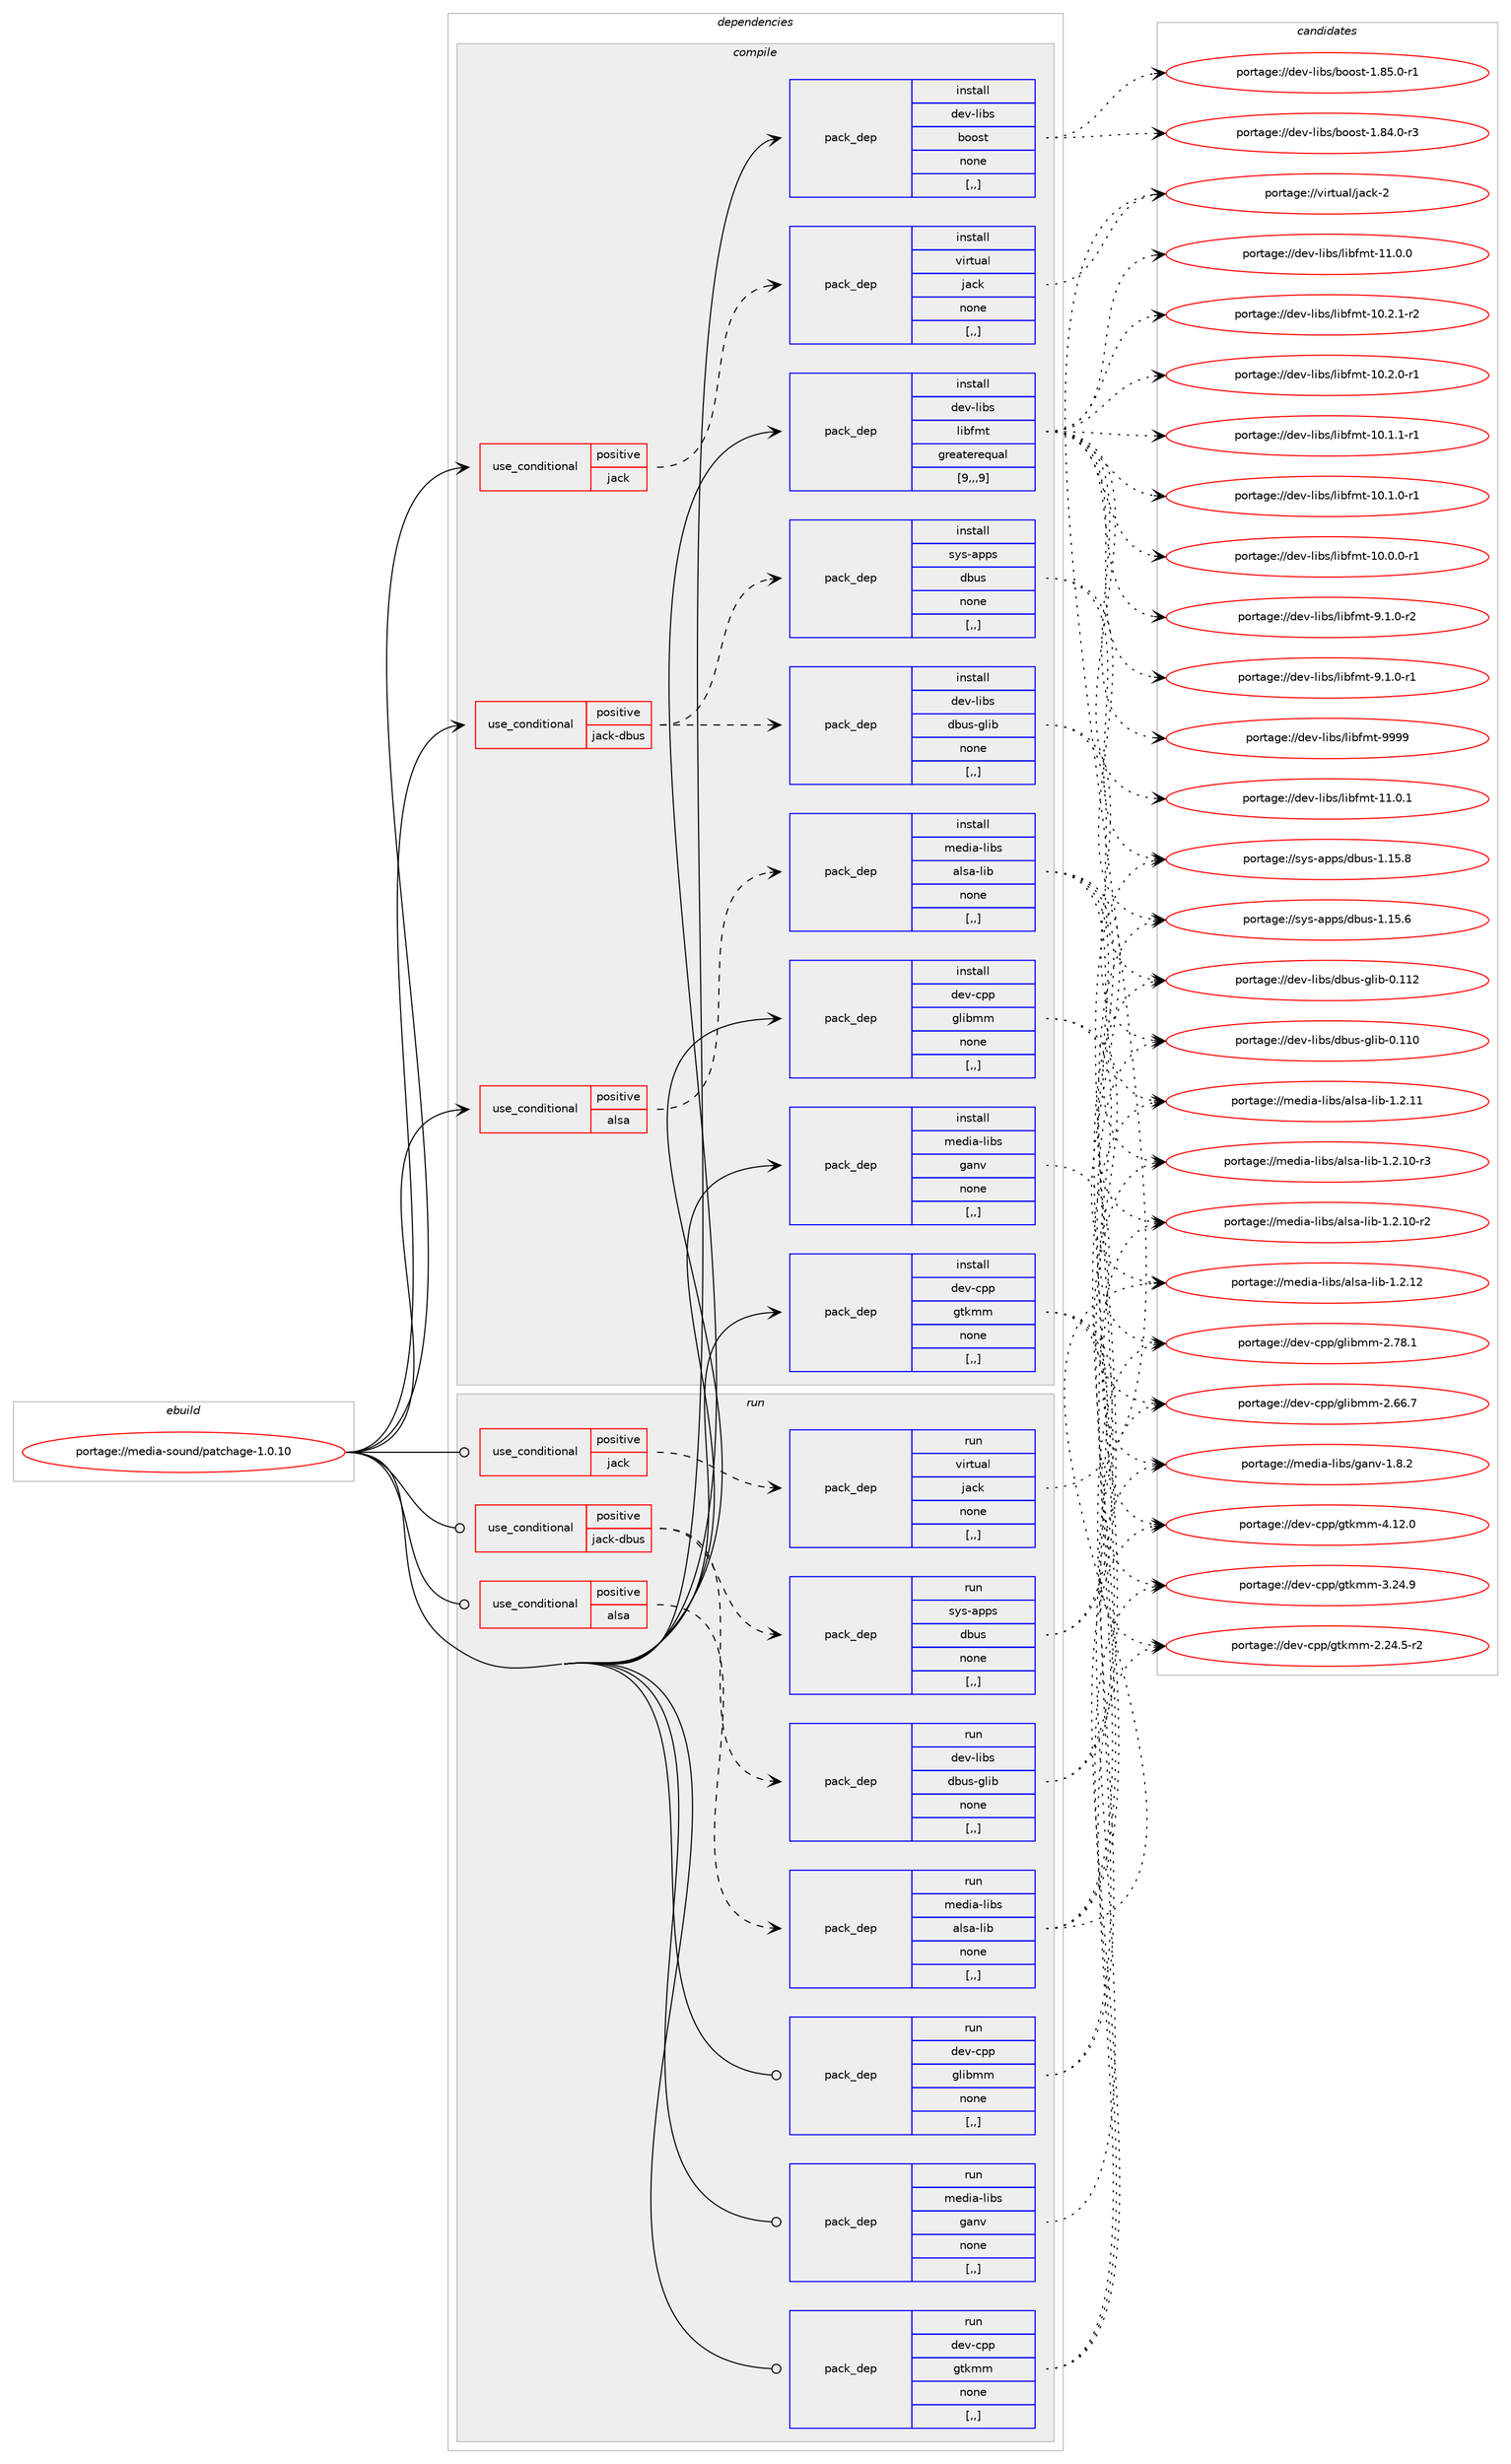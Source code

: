 digraph prolog {

# *************
# Graph options
# *************

newrank=true;
concentrate=true;
compound=true;
graph [rankdir=LR,fontname=Helvetica,fontsize=10,ranksep=1.5];#, ranksep=2.5, nodesep=0.2];
edge  [arrowhead=vee];
node  [fontname=Helvetica,fontsize=10];

# **********
# The ebuild
# **********

subgraph cluster_leftcol {
color=gray;
label=<<i>ebuild</i>>;
id [label="portage://media-sound/patchage-1.0.10", color=red, width=4, href="../media-sound/patchage-1.0.10.svg"];
}

# ****************
# The dependencies
# ****************

subgraph cluster_midcol {
color=gray;
label=<<i>dependencies</i>>;
subgraph cluster_compile {
fillcolor="#eeeeee";
style=filled;
label=<<i>compile</i>>;
subgraph cond80408 {
dependency317488 [label=<<TABLE BORDER="0" CELLBORDER="1" CELLSPACING="0" CELLPADDING="4"><TR><TD ROWSPAN="3" CELLPADDING="10">use_conditional</TD></TR><TR><TD>positive</TD></TR><TR><TD>alsa</TD></TR></TABLE>>, shape=none, color=red];
subgraph pack234596 {
dependency317489 [label=<<TABLE BORDER="0" CELLBORDER="1" CELLSPACING="0" CELLPADDING="4" WIDTH="220"><TR><TD ROWSPAN="6" CELLPADDING="30">pack_dep</TD></TR><TR><TD WIDTH="110">install</TD></TR><TR><TD>media-libs</TD></TR><TR><TD>alsa-lib</TD></TR><TR><TD>none</TD></TR><TR><TD>[,,]</TD></TR></TABLE>>, shape=none, color=blue];
}
dependency317488:e -> dependency317489:w [weight=20,style="dashed",arrowhead="vee"];
}
id:e -> dependency317488:w [weight=20,style="solid",arrowhead="vee"];
subgraph cond80409 {
dependency317490 [label=<<TABLE BORDER="0" CELLBORDER="1" CELLSPACING="0" CELLPADDING="4"><TR><TD ROWSPAN="3" CELLPADDING="10">use_conditional</TD></TR><TR><TD>positive</TD></TR><TR><TD>jack</TD></TR></TABLE>>, shape=none, color=red];
subgraph pack234597 {
dependency317491 [label=<<TABLE BORDER="0" CELLBORDER="1" CELLSPACING="0" CELLPADDING="4" WIDTH="220"><TR><TD ROWSPAN="6" CELLPADDING="30">pack_dep</TD></TR><TR><TD WIDTH="110">install</TD></TR><TR><TD>virtual</TD></TR><TR><TD>jack</TD></TR><TR><TD>none</TD></TR><TR><TD>[,,]</TD></TR></TABLE>>, shape=none, color=blue];
}
dependency317490:e -> dependency317491:w [weight=20,style="dashed",arrowhead="vee"];
}
id:e -> dependency317490:w [weight=20,style="solid",arrowhead="vee"];
subgraph cond80410 {
dependency317492 [label=<<TABLE BORDER="0" CELLBORDER="1" CELLSPACING="0" CELLPADDING="4"><TR><TD ROWSPAN="3" CELLPADDING="10">use_conditional</TD></TR><TR><TD>positive</TD></TR><TR><TD>jack-dbus</TD></TR></TABLE>>, shape=none, color=red];
subgraph pack234598 {
dependency317493 [label=<<TABLE BORDER="0" CELLBORDER="1" CELLSPACING="0" CELLPADDING="4" WIDTH="220"><TR><TD ROWSPAN="6" CELLPADDING="30">pack_dep</TD></TR><TR><TD WIDTH="110">install</TD></TR><TR><TD>dev-libs</TD></TR><TR><TD>dbus-glib</TD></TR><TR><TD>none</TD></TR><TR><TD>[,,]</TD></TR></TABLE>>, shape=none, color=blue];
}
dependency317492:e -> dependency317493:w [weight=20,style="dashed",arrowhead="vee"];
subgraph pack234599 {
dependency317494 [label=<<TABLE BORDER="0" CELLBORDER="1" CELLSPACING="0" CELLPADDING="4" WIDTH="220"><TR><TD ROWSPAN="6" CELLPADDING="30">pack_dep</TD></TR><TR><TD WIDTH="110">install</TD></TR><TR><TD>sys-apps</TD></TR><TR><TD>dbus</TD></TR><TR><TD>none</TD></TR><TR><TD>[,,]</TD></TR></TABLE>>, shape=none, color=blue];
}
dependency317492:e -> dependency317494:w [weight=20,style="dashed",arrowhead="vee"];
}
id:e -> dependency317492:w [weight=20,style="solid",arrowhead="vee"];
subgraph pack234600 {
dependency317495 [label=<<TABLE BORDER="0" CELLBORDER="1" CELLSPACING="0" CELLPADDING="4" WIDTH="220"><TR><TD ROWSPAN="6" CELLPADDING="30">pack_dep</TD></TR><TR><TD WIDTH="110">install</TD></TR><TR><TD>dev-cpp</TD></TR><TR><TD>glibmm</TD></TR><TR><TD>none</TD></TR><TR><TD>[,,]</TD></TR></TABLE>>, shape=none, color=blue];
}
id:e -> dependency317495:w [weight=20,style="solid",arrowhead="vee"];
subgraph pack234601 {
dependency317496 [label=<<TABLE BORDER="0" CELLBORDER="1" CELLSPACING="0" CELLPADDING="4" WIDTH="220"><TR><TD ROWSPAN="6" CELLPADDING="30">pack_dep</TD></TR><TR><TD WIDTH="110">install</TD></TR><TR><TD>dev-cpp</TD></TR><TR><TD>gtkmm</TD></TR><TR><TD>none</TD></TR><TR><TD>[,,]</TD></TR></TABLE>>, shape=none, color=blue];
}
id:e -> dependency317496:w [weight=20,style="solid",arrowhead="vee"];
subgraph pack234602 {
dependency317497 [label=<<TABLE BORDER="0" CELLBORDER="1" CELLSPACING="0" CELLPADDING="4" WIDTH="220"><TR><TD ROWSPAN="6" CELLPADDING="30">pack_dep</TD></TR><TR><TD WIDTH="110">install</TD></TR><TR><TD>dev-libs</TD></TR><TR><TD>boost</TD></TR><TR><TD>none</TD></TR><TR><TD>[,,]</TD></TR></TABLE>>, shape=none, color=blue];
}
id:e -> dependency317497:w [weight=20,style="solid",arrowhead="vee"];
subgraph pack234603 {
dependency317498 [label=<<TABLE BORDER="0" CELLBORDER="1" CELLSPACING="0" CELLPADDING="4" WIDTH="220"><TR><TD ROWSPAN="6" CELLPADDING="30">pack_dep</TD></TR><TR><TD WIDTH="110">install</TD></TR><TR><TD>dev-libs</TD></TR><TR><TD>libfmt</TD></TR><TR><TD>greaterequal</TD></TR><TR><TD>[9,,,9]</TD></TR></TABLE>>, shape=none, color=blue];
}
id:e -> dependency317498:w [weight=20,style="solid",arrowhead="vee"];
subgraph pack234604 {
dependency317499 [label=<<TABLE BORDER="0" CELLBORDER="1" CELLSPACING="0" CELLPADDING="4" WIDTH="220"><TR><TD ROWSPAN="6" CELLPADDING="30">pack_dep</TD></TR><TR><TD WIDTH="110">install</TD></TR><TR><TD>media-libs</TD></TR><TR><TD>ganv</TD></TR><TR><TD>none</TD></TR><TR><TD>[,,]</TD></TR></TABLE>>, shape=none, color=blue];
}
id:e -> dependency317499:w [weight=20,style="solid",arrowhead="vee"];
}
subgraph cluster_compileandrun {
fillcolor="#eeeeee";
style=filled;
label=<<i>compile and run</i>>;
}
subgraph cluster_run {
fillcolor="#eeeeee";
style=filled;
label=<<i>run</i>>;
subgraph cond80411 {
dependency317500 [label=<<TABLE BORDER="0" CELLBORDER="1" CELLSPACING="0" CELLPADDING="4"><TR><TD ROWSPAN="3" CELLPADDING="10">use_conditional</TD></TR><TR><TD>positive</TD></TR><TR><TD>alsa</TD></TR></TABLE>>, shape=none, color=red];
subgraph pack234605 {
dependency317501 [label=<<TABLE BORDER="0" CELLBORDER="1" CELLSPACING="0" CELLPADDING="4" WIDTH="220"><TR><TD ROWSPAN="6" CELLPADDING="30">pack_dep</TD></TR><TR><TD WIDTH="110">run</TD></TR><TR><TD>media-libs</TD></TR><TR><TD>alsa-lib</TD></TR><TR><TD>none</TD></TR><TR><TD>[,,]</TD></TR></TABLE>>, shape=none, color=blue];
}
dependency317500:e -> dependency317501:w [weight=20,style="dashed",arrowhead="vee"];
}
id:e -> dependency317500:w [weight=20,style="solid",arrowhead="odot"];
subgraph cond80412 {
dependency317502 [label=<<TABLE BORDER="0" CELLBORDER="1" CELLSPACING="0" CELLPADDING="4"><TR><TD ROWSPAN="3" CELLPADDING="10">use_conditional</TD></TR><TR><TD>positive</TD></TR><TR><TD>jack</TD></TR></TABLE>>, shape=none, color=red];
subgraph pack234606 {
dependency317503 [label=<<TABLE BORDER="0" CELLBORDER="1" CELLSPACING="0" CELLPADDING="4" WIDTH="220"><TR><TD ROWSPAN="6" CELLPADDING="30">pack_dep</TD></TR><TR><TD WIDTH="110">run</TD></TR><TR><TD>virtual</TD></TR><TR><TD>jack</TD></TR><TR><TD>none</TD></TR><TR><TD>[,,]</TD></TR></TABLE>>, shape=none, color=blue];
}
dependency317502:e -> dependency317503:w [weight=20,style="dashed",arrowhead="vee"];
}
id:e -> dependency317502:w [weight=20,style="solid",arrowhead="odot"];
subgraph cond80413 {
dependency317504 [label=<<TABLE BORDER="0" CELLBORDER="1" CELLSPACING="0" CELLPADDING="4"><TR><TD ROWSPAN="3" CELLPADDING="10">use_conditional</TD></TR><TR><TD>positive</TD></TR><TR><TD>jack-dbus</TD></TR></TABLE>>, shape=none, color=red];
subgraph pack234607 {
dependency317505 [label=<<TABLE BORDER="0" CELLBORDER="1" CELLSPACING="0" CELLPADDING="4" WIDTH="220"><TR><TD ROWSPAN="6" CELLPADDING="30">pack_dep</TD></TR><TR><TD WIDTH="110">run</TD></TR><TR><TD>dev-libs</TD></TR><TR><TD>dbus-glib</TD></TR><TR><TD>none</TD></TR><TR><TD>[,,]</TD></TR></TABLE>>, shape=none, color=blue];
}
dependency317504:e -> dependency317505:w [weight=20,style="dashed",arrowhead="vee"];
subgraph pack234608 {
dependency317506 [label=<<TABLE BORDER="0" CELLBORDER="1" CELLSPACING="0" CELLPADDING="4" WIDTH="220"><TR><TD ROWSPAN="6" CELLPADDING="30">pack_dep</TD></TR><TR><TD WIDTH="110">run</TD></TR><TR><TD>sys-apps</TD></TR><TR><TD>dbus</TD></TR><TR><TD>none</TD></TR><TR><TD>[,,]</TD></TR></TABLE>>, shape=none, color=blue];
}
dependency317504:e -> dependency317506:w [weight=20,style="dashed",arrowhead="vee"];
}
id:e -> dependency317504:w [weight=20,style="solid",arrowhead="odot"];
subgraph pack234609 {
dependency317507 [label=<<TABLE BORDER="0" CELLBORDER="1" CELLSPACING="0" CELLPADDING="4" WIDTH="220"><TR><TD ROWSPAN="6" CELLPADDING="30">pack_dep</TD></TR><TR><TD WIDTH="110">run</TD></TR><TR><TD>dev-cpp</TD></TR><TR><TD>glibmm</TD></TR><TR><TD>none</TD></TR><TR><TD>[,,]</TD></TR></TABLE>>, shape=none, color=blue];
}
id:e -> dependency317507:w [weight=20,style="solid",arrowhead="odot"];
subgraph pack234610 {
dependency317508 [label=<<TABLE BORDER="0" CELLBORDER="1" CELLSPACING="0" CELLPADDING="4" WIDTH="220"><TR><TD ROWSPAN="6" CELLPADDING="30">pack_dep</TD></TR><TR><TD WIDTH="110">run</TD></TR><TR><TD>dev-cpp</TD></TR><TR><TD>gtkmm</TD></TR><TR><TD>none</TD></TR><TR><TD>[,,]</TD></TR></TABLE>>, shape=none, color=blue];
}
id:e -> dependency317508:w [weight=20,style="solid",arrowhead="odot"];
subgraph pack234611 {
dependency317509 [label=<<TABLE BORDER="0" CELLBORDER="1" CELLSPACING="0" CELLPADDING="4" WIDTH="220"><TR><TD ROWSPAN="6" CELLPADDING="30">pack_dep</TD></TR><TR><TD WIDTH="110">run</TD></TR><TR><TD>media-libs</TD></TR><TR><TD>ganv</TD></TR><TR><TD>none</TD></TR><TR><TD>[,,]</TD></TR></TABLE>>, shape=none, color=blue];
}
id:e -> dependency317509:w [weight=20,style="solid",arrowhead="odot"];
}
}

# **************
# The candidates
# **************

subgraph cluster_choices {
rank=same;
color=gray;
label=<<i>candidates</i>>;

subgraph choice234596 {
color=black;
nodesep=1;
choice109101100105974510810598115479710811597451081059845494650464950 [label="portage://media-libs/alsa-lib-1.2.12", color=red, width=4,href="../media-libs/alsa-lib-1.2.12.svg"];
choice109101100105974510810598115479710811597451081059845494650464949 [label="portage://media-libs/alsa-lib-1.2.11", color=red, width=4,href="../media-libs/alsa-lib-1.2.11.svg"];
choice1091011001059745108105981154797108115974510810598454946504649484511451 [label="portage://media-libs/alsa-lib-1.2.10-r3", color=red, width=4,href="../media-libs/alsa-lib-1.2.10-r3.svg"];
choice1091011001059745108105981154797108115974510810598454946504649484511450 [label="portage://media-libs/alsa-lib-1.2.10-r2", color=red, width=4,href="../media-libs/alsa-lib-1.2.10-r2.svg"];
dependency317489:e -> choice109101100105974510810598115479710811597451081059845494650464950:w [style=dotted,weight="100"];
dependency317489:e -> choice109101100105974510810598115479710811597451081059845494650464949:w [style=dotted,weight="100"];
dependency317489:e -> choice1091011001059745108105981154797108115974510810598454946504649484511451:w [style=dotted,weight="100"];
dependency317489:e -> choice1091011001059745108105981154797108115974510810598454946504649484511450:w [style=dotted,weight="100"];
}
subgraph choice234597 {
color=black;
nodesep=1;
choice118105114116117971084710697991074550 [label="portage://virtual/jack-2", color=red, width=4,href="../virtual/jack-2.svg"];
dependency317491:e -> choice118105114116117971084710697991074550:w [style=dotted,weight="100"];
}
subgraph choice234598 {
color=black;
nodesep=1;
choice100101118451081059811547100981171154510310810598454846494950 [label="portage://dev-libs/dbus-glib-0.112", color=red, width=4,href="../dev-libs/dbus-glib-0.112.svg"];
choice100101118451081059811547100981171154510310810598454846494948 [label="portage://dev-libs/dbus-glib-0.110", color=red, width=4,href="../dev-libs/dbus-glib-0.110.svg"];
dependency317493:e -> choice100101118451081059811547100981171154510310810598454846494950:w [style=dotted,weight="100"];
dependency317493:e -> choice100101118451081059811547100981171154510310810598454846494948:w [style=dotted,weight="100"];
}
subgraph choice234599 {
color=black;
nodesep=1;
choice1151211154597112112115471009811711545494649534656 [label="portage://sys-apps/dbus-1.15.8", color=red, width=4,href="../sys-apps/dbus-1.15.8.svg"];
choice1151211154597112112115471009811711545494649534654 [label="portage://sys-apps/dbus-1.15.6", color=red, width=4,href="../sys-apps/dbus-1.15.6.svg"];
dependency317494:e -> choice1151211154597112112115471009811711545494649534656:w [style=dotted,weight="100"];
dependency317494:e -> choice1151211154597112112115471009811711545494649534654:w [style=dotted,weight="100"];
}
subgraph choice234600 {
color=black;
nodesep=1;
choice1001011184599112112471031081059810910945504655564649 [label="portage://dev-cpp/glibmm-2.78.1", color=red, width=4,href="../dev-cpp/glibmm-2.78.1.svg"];
choice1001011184599112112471031081059810910945504654544655 [label="portage://dev-cpp/glibmm-2.66.7", color=red, width=4,href="../dev-cpp/glibmm-2.66.7.svg"];
dependency317495:e -> choice1001011184599112112471031081059810910945504655564649:w [style=dotted,weight="100"];
dependency317495:e -> choice1001011184599112112471031081059810910945504654544655:w [style=dotted,weight="100"];
}
subgraph choice234601 {
color=black;
nodesep=1;
choice10010111845991121124710311610710910945524649504648 [label="portage://dev-cpp/gtkmm-4.12.0", color=red, width=4,href="../dev-cpp/gtkmm-4.12.0.svg"];
choice10010111845991121124710311610710910945514650524657 [label="portage://dev-cpp/gtkmm-3.24.9", color=red, width=4,href="../dev-cpp/gtkmm-3.24.9.svg"];
choice100101118459911211247103116107109109455046505246534511450 [label="portage://dev-cpp/gtkmm-2.24.5-r2", color=red, width=4,href="../dev-cpp/gtkmm-2.24.5-r2.svg"];
dependency317496:e -> choice10010111845991121124710311610710910945524649504648:w [style=dotted,weight="100"];
dependency317496:e -> choice10010111845991121124710311610710910945514650524657:w [style=dotted,weight="100"];
dependency317496:e -> choice100101118459911211247103116107109109455046505246534511450:w [style=dotted,weight="100"];
}
subgraph choice234602 {
color=black;
nodesep=1;
choice10010111845108105981154798111111115116454946565346484511449 [label="portage://dev-libs/boost-1.85.0-r1", color=red, width=4,href="../dev-libs/boost-1.85.0-r1.svg"];
choice10010111845108105981154798111111115116454946565246484511451 [label="portage://dev-libs/boost-1.84.0-r3", color=red, width=4,href="../dev-libs/boost-1.84.0-r3.svg"];
dependency317497:e -> choice10010111845108105981154798111111115116454946565346484511449:w [style=dotted,weight="100"];
dependency317497:e -> choice10010111845108105981154798111111115116454946565246484511451:w [style=dotted,weight="100"];
}
subgraph choice234603 {
color=black;
nodesep=1;
choice100101118451081059811547108105981021091164557575757 [label="portage://dev-libs/libfmt-9999", color=red, width=4,href="../dev-libs/libfmt-9999.svg"];
choice1001011184510810598115471081059810210911645494946484649 [label="portage://dev-libs/libfmt-11.0.1", color=red, width=4,href="../dev-libs/libfmt-11.0.1.svg"];
choice1001011184510810598115471081059810210911645494946484648 [label="portage://dev-libs/libfmt-11.0.0", color=red, width=4,href="../dev-libs/libfmt-11.0.0.svg"];
choice10010111845108105981154710810598102109116454948465046494511450 [label="portage://dev-libs/libfmt-10.2.1-r2", color=red, width=4,href="../dev-libs/libfmt-10.2.1-r2.svg"];
choice10010111845108105981154710810598102109116454948465046484511449 [label="portage://dev-libs/libfmt-10.2.0-r1", color=red, width=4,href="../dev-libs/libfmt-10.2.0-r1.svg"];
choice10010111845108105981154710810598102109116454948464946494511449 [label="portage://dev-libs/libfmt-10.1.1-r1", color=red, width=4,href="../dev-libs/libfmt-10.1.1-r1.svg"];
choice10010111845108105981154710810598102109116454948464946484511449 [label="portage://dev-libs/libfmt-10.1.0-r1", color=red, width=4,href="../dev-libs/libfmt-10.1.0-r1.svg"];
choice10010111845108105981154710810598102109116454948464846484511449 [label="portage://dev-libs/libfmt-10.0.0-r1", color=red, width=4,href="../dev-libs/libfmt-10.0.0-r1.svg"];
choice100101118451081059811547108105981021091164557464946484511450 [label="portage://dev-libs/libfmt-9.1.0-r2", color=red, width=4,href="../dev-libs/libfmt-9.1.0-r2.svg"];
choice100101118451081059811547108105981021091164557464946484511449 [label="portage://dev-libs/libfmt-9.1.0-r1", color=red, width=4,href="../dev-libs/libfmt-9.1.0-r1.svg"];
dependency317498:e -> choice100101118451081059811547108105981021091164557575757:w [style=dotted,weight="100"];
dependency317498:e -> choice1001011184510810598115471081059810210911645494946484649:w [style=dotted,weight="100"];
dependency317498:e -> choice1001011184510810598115471081059810210911645494946484648:w [style=dotted,weight="100"];
dependency317498:e -> choice10010111845108105981154710810598102109116454948465046494511450:w [style=dotted,weight="100"];
dependency317498:e -> choice10010111845108105981154710810598102109116454948465046484511449:w [style=dotted,weight="100"];
dependency317498:e -> choice10010111845108105981154710810598102109116454948464946494511449:w [style=dotted,weight="100"];
dependency317498:e -> choice10010111845108105981154710810598102109116454948464946484511449:w [style=dotted,weight="100"];
dependency317498:e -> choice10010111845108105981154710810598102109116454948464846484511449:w [style=dotted,weight="100"];
dependency317498:e -> choice100101118451081059811547108105981021091164557464946484511450:w [style=dotted,weight="100"];
dependency317498:e -> choice100101118451081059811547108105981021091164557464946484511449:w [style=dotted,weight="100"];
}
subgraph choice234604 {
color=black;
nodesep=1;
choice1091011001059745108105981154710397110118454946564650 [label="portage://media-libs/ganv-1.8.2", color=red, width=4,href="../media-libs/ganv-1.8.2.svg"];
dependency317499:e -> choice1091011001059745108105981154710397110118454946564650:w [style=dotted,weight="100"];
}
subgraph choice234605 {
color=black;
nodesep=1;
choice109101100105974510810598115479710811597451081059845494650464950 [label="portage://media-libs/alsa-lib-1.2.12", color=red, width=4,href="../media-libs/alsa-lib-1.2.12.svg"];
choice109101100105974510810598115479710811597451081059845494650464949 [label="portage://media-libs/alsa-lib-1.2.11", color=red, width=4,href="../media-libs/alsa-lib-1.2.11.svg"];
choice1091011001059745108105981154797108115974510810598454946504649484511451 [label="portage://media-libs/alsa-lib-1.2.10-r3", color=red, width=4,href="../media-libs/alsa-lib-1.2.10-r3.svg"];
choice1091011001059745108105981154797108115974510810598454946504649484511450 [label="portage://media-libs/alsa-lib-1.2.10-r2", color=red, width=4,href="../media-libs/alsa-lib-1.2.10-r2.svg"];
dependency317501:e -> choice109101100105974510810598115479710811597451081059845494650464950:w [style=dotted,weight="100"];
dependency317501:e -> choice109101100105974510810598115479710811597451081059845494650464949:w [style=dotted,weight="100"];
dependency317501:e -> choice1091011001059745108105981154797108115974510810598454946504649484511451:w [style=dotted,weight="100"];
dependency317501:e -> choice1091011001059745108105981154797108115974510810598454946504649484511450:w [style=dotted,weight="100"];
}
subgraph choice234606 {
color=black;
nodesep=1;
choice118105114116117971084710697991074550 [label="portage://virtual/jack-2", color=red, width=4,href="../virtual/jack-2.svg"];
dependency317503:e -> choice118105114116117971084710697991074550:w [style=dotted,weight="100"];
}
subgraph choice234607 {
color=black;
nodesep=1;
choice100101118451081059811547100981171154510310810598454846494950 [label="portage://dev-libs/dbus-glib-0.112", color=red, width=4,href="../dev-libs/dbus-glib-0.112.svg"];
choice100101118451081059811547100981171154510310810598454846494948 [label="portage://dev-libs/dbus-glib-0.110", color=red, width=4,href="../dev-libs/dbus-glib-0.110.svg"];
dependency317505:e -> choice100101118451081059811547100981171154510310810598454846494950:w [style=dotted,weight="100"];
dependency317505:e -> choice100101118451081059811547100981171154510310810598454846494948:w [style=dotted,weight="100"];
}
subgraph choice234608 {
color=black;
nodesep=1;
choice1151211154597112112115471009811711545494649534656 [label="portage://sys-apps/dbus-1.15.8", color=red, width=4,href="../sys-apps/dbus-1.15.8.svg"];
choice1151211154597112112115471009811711545494649534654 [label="portage://sys-apps/dbus-1.15.6", color=red, width=4,href="../sys-apps/dbus-1.15.6.svg"];
dependency317506:e -> choice1151211154597112112115471009811711545494649534656:w [style=dotted,weight="100"];
dependency317506:e -> choice1151211154597112112115471009811711545494649534654:w [style=dotted,weight="100"];
}
subgraph choice234609 {
color=black;
nodesep=1;
choice1001011184599112112471031081059810910945504655564649 [label="portage://dev-cpp/glibmm-2.78.1", color=red, width=4,href="../dev-cpp/glibmm-2.78.1.svg"];
choice1001011184599112112471031081059810910945504654544655 [label="portage://dev-cpp/glibmm-2.66.7", color=red, width=4,href="../dev-cpp/glibmm-2.66.7.svg"];
dependency317507:e -> choice1001011184599112112471031081059810910945504655564649:w [style=dotted,weight="100"];
dependency317507:e -> choice1001011184599112112471031081059810910945504654544655:w [style=dotted,weight="100"];
}
subgraph choice234610 {
color=black;
nodesep=1;
choice10010111845991121124710311610710910945524649504648 [label="portage://dev-cpp/gtkmm-4.12.0", color=red, width=4,href="../dev-cpp/gtkmm-4.12.0.svg"];
choice10010111845991121124710311610710910945514650524657 [label="portage://dev-cpp/gtkmm-3.24.9", color=red, width=4,href="../dev-cpp/gtkmm-3.24.9.svg"];
choice100101118459911211247103116107109109455046505246534511450 [label="portage://dev-cpp/gtkmm-2.24.5-r2", color=red, width=4,href="../dev-cpp/gtkmm-2.24.5-r2.svg"];
dependency317508:e -> choice10010111845991121124710311610710910945524649504648:w [style=dotted,weight="100"];
dependency317508:e -> choice10010111845991121124710311610710910945514650524657:w [style=dotted,weight="100"];
dependency317508:e -> choice100101118459911211247103116107109109455046505246534511450:w [style=dotted,weight="100"];
}
subgraph choice234611 {
color=black;
nodesep=1;
choice1091011001059745108105981154710397110118454946564650 [label="portage://media-libs/ganv-1.8.2", color=red, width=4,href="../media-libs/ganv-1.8.2.svg"];
dependency317509:e -> choice1091011001059745108105981154710397110118454946564650:w [style=dotted,weight="100"];
}
}

}
